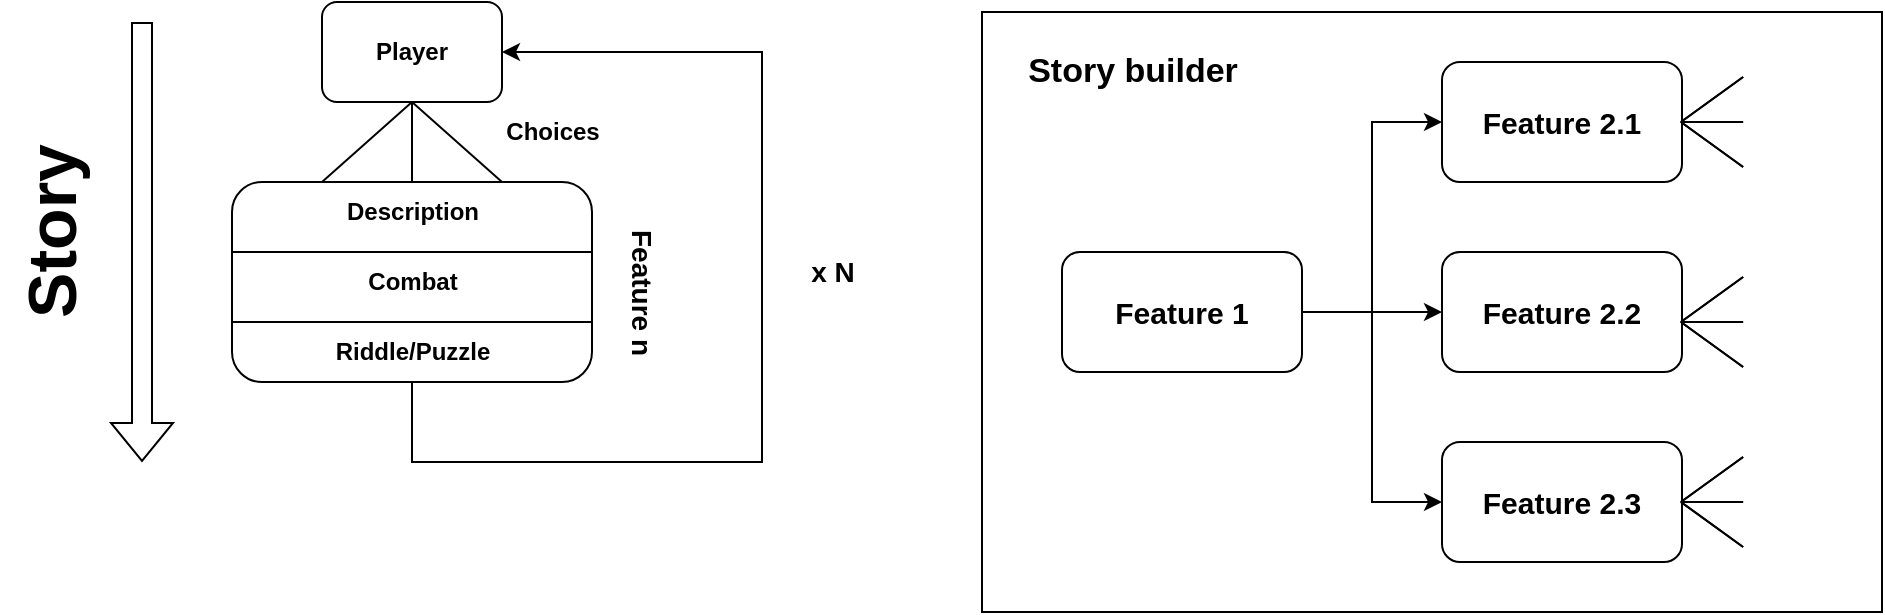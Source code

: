 <mxfile version="21.7.1" type="device">
  <diagram name="Page-1" id="ac07JLPC3SwHZqdtZT05">
    <mxGraphModel dx="1134" dy="663" grid="1" gridSize="10" guides="1" tooltips="1" connect="1" arrows="1" fold="1" page="1" pageScale="1" pageWidth="827" pageHeight="1169" math="0" shadow="0">
      <root>
        <mxCell id="0" />
        <mxCell id="1" parent="0" />
        <mxCell id="E1bleXBWYbin3MfH68Ox-62" value="" style="rounded=0;whiteSpace=wrap;html=1;" vertex="1" parent="1">
          <mxGeometry x="510" y="155" width="450" height="300" as="geometry" />
        </mxCell>
        <mxCell id="E1bleXBWYbin3MfH68Ox-3" value="" style="rounded=1;whiteSpace=wrap;html=1;" vertex="1" parent="1">
          <mxGeometry x="135" y="240" width="180" height="100" as="geometry" />
        </mxCell>
        <mxCell id="E1bleXBWYbin3MfH68Ox-6" value="Riddle/Puzzle" style="text;html=1;align=center;verticalAlign=middle;resizable=0;points=[];autosize=1;strokeColor=none;fillColor=none;fontStyle=1" vertex="1" parent="1">
          <mxGeometry x="175" y="310" width="100" height="30" as="geometry" />
        </mxCell>
        <mxCell id="E1bleXBWYbin3MfH68Ox-20" style="edgeStyle=orthogonalEdgeStyle;rounded=0;orthogonalLoop=1;jettySize=auto;html=1;exitX=0.5;exitY=1;exitDx=0;exitDy=0;entryX=1;entryY=0.5;entryDx=0;entryDy=0;" edge="1" parent="1" source="E1bleXBWYbin3MfH68Ox-3" target="E1bleXBWYbin3MfH68Ox-2">
          <mxGeometry relative="1" as="geometry">
            <Array as="points">
              <mxPoint x="225" y="380" />
              <mxPoint x="400" y="380" />
              <mxPoint x="400" y="175" />
            </Array>
          </mxGeometry>
        </mxCell>
        <mxCell id="E1bleXBWYbin3MfH68Ox-4" value="Description" style="text;html=1;align=center;verticalAlign=middle;resizable=0;points=[];autosize=1;strokeColor=none;fillColor=none;fontStyle=1" vertex="1" parent="1">
          <mxGeometry x="180" y="240" width="90" height="30" as="geometry" />
        </mxCell>
        <mxCell id="E1bleXBWYbin3MfH68Ox-2" value="&lt;b&gt;Player&lt;/b&gt;" style="rounded=1;whiteSpace=wrap;html=1;" vertex="1" parent="1">
          <mxGeometry x="180" y="150" width="90" height="50" as="geometry" />
        </mxCell>
        <mxCell id="E1bleXBWYbin3MfH68Ox-5" value="Combat" style="text;html=1;align=center;verticalAlign=middle;resizable=0;points=[];autosize=1;strokeColor=none;fillColor=none;fontStyle=1" vertex="1" parent="1">
          <mxGeometry x="190" y="275" width="70" height="30" as="geometry" />
        </mxCell>
        <mxCell id="E1bleXBWYbin3MfH68Ox-7" value="" style="endArrow=none;html=1;rounded=0;exitX=0;exitY=0.25;exitDx=0;exitDy=0;entryX=1;entryY=0.25;entryDx=0;entryDy=0;" edge="1" parent="1">
          <mxGeometry width="50" height="50" relative="1" as="geometry">
            <mxPoint x="135" y="275" as="sourcePoint" />
            <mxPoint x="315" y="275" as="targetPoint" />
          </mxGeometry>
        </mxCell>
        <mxCell id="E1bleXBWYbin3MfH68Ox-8" value="" style="endArrow=none;html=1;rounded=0;exitX=0;exitY=0.5;exitDx=0;exitDy=0;entryX=1;entryY=0.5;entryDx=0;entryDy=0;" edge="1" parent="1">
          <mxGeometry width="50" height="50" relative="1" as="geometry">
            <mxPoint x="135" y="310" as="sourcePoint" />
            <mxPoint x="315" y="310" as="targetPoint" />
          </mxGeometry>
        </mxCell>
        <mxCell id="E1bleXBWYbin3MfH68Ox-12" value="" style="endArrow=none;html=1;rounded=0;entryX=0.5;entryY=1;entryDx=0;entryDy=0;exitX=0.25;exitY=0;exitDx=0;exitDy=0;" edge="1" parent="1" source="E1bleXBWYbin3MfH68Ox-3" target="E1bleXBWYbin3MfH68Ox-2">
          <mxGeometry width="50" height="50" relative="1" as="geometry">
            <mxPoint x="340" y="300" as="sourcePoint" />
            <mxPoint x="390" y="250" as="targetPoint" />
          </mxGeometry>
        </mxCell>
        <mxCell id="E1bleXBWYbin3MfH68Ox-15" value="" style="endArrow=none;html=1;rounded=0;exitX=0.5;exitY=0;exitDx=0;exitDy=0;entryX=0.5;entryY=1;entryDx=0;entryDy=0;" edge="1" parent="1" source="E1bleXBWYbin3MfH68Ox-3" target="E1bleXBWYbin3MfH68Ox-2">
          <mxGeometry width="50" height="50" relative="1" as="geometry">
            <mxPoint x="330" y="220" as="sourcePoint" />
            <mxPoint x="390" y="250" as="targetPoint" />
          </mxGeometry>
        </mxCell>
        <mxCell id="E1bleXBWYbin3MfH68Ox-16" value="" style="endArrow=none;html=1;rounded=0;entryX=0.5;entryY=1;entryDx=0;entryDy=0;exitX=0.75;exitY=0;exitDx=0;exitDy=0;" edge="1" parent="1" source="E1bleXBWYbin3MfH68Ox-3" target="E1bleXBWYbin3MfH68Ox-2">
          <mxGeometry width="50" height="50" relative="1" as="geometry">
            <mxPoint x="340" y="300" as="sourcePoint" />
            <mxPoint x="390" y="250" as="targetPoint" />
          </mxGeometry>
        </mxCell>
        <mxCell id="E1bleXBWYbin3MfH68Ox-17" value="Choices" style="text;html=1;align=center;verticalAlign=middle;resizable=0;points=[];autosize=1;strokeColor=none;fillColor=none;fontStyle=1" vertex="1" parent="1">
          <mxGeometry x="260" y="200" width="70" height="30" as="geometry" />
        </mxCell>
        <mxCell id="E1bleXBWYbin3MfH68Ox-29" style="edgeStyle=orthogonalEdgeStyle;rounded=0;orthogonalLoop=1;jettySize=auto;html=1;exitX=1;exitY=0.5;exitDx=0;exitDy=0;entryX=0;entryY=0.5;entryDx=0;entryDy=0;" edge="1" parent="1" source="E1bleXBWYbin3MfH68Ox-18" target="E1bleXBWYbin3MfH68Ox-26">
          <mxGeometry relative="1" as="geometry" />
        </mxCell>
        <mxCell id="E1bleXBWYbin3MfH68Ox-30" style="edgeStyle=orthogonalEdgeStyle;rounded=0;orthogonalLoop=1;jettySize=auto;html=1;exitX=1;exitY=0.5;exitDx=0;exitDy=0;entryX=0;entryY=0.5;entryDx=0;entryDy=0;" edge="1" parent="1" source="E1bleXBWYbin3MfH68Ox-18" target="E1bleXBWYbin3MfH68Ox-27">
          <mxGeometry relative="1" as="geometry" />
        </mxCell>
        <mxCell id="E1bleXBWYbin3MfH68Ox-31" style="edgeStyle=orthogonalEdgeStyle;rounded=0;orthogonalLoop=1;jettySize=auto;html=1;exitX=1;exitY=0.5;exitDx=0;exitDy=0;entryX=0;entryY=0.5;entryDx=0;entryDy=0;" edge="1" parent="1" source="E1bleXBWYbin3MfH68Ox-18" target="E1bleXBWYbin3MfH68Ox-28">
          <mxGeometry relative="1" as="geometry" />
        </mxCell>
        <mxCell id="E1bleXBWYbin3MfH68Ox-18" value="&lt;b&gt;&lt;font style=&quot;font-size: 15px;&quot;&gt;Feature 1&lt;/font&gt;&lt;/b&gt;" style="rounded=1;whiteSpace=wrap;html=1;" vertex="1" parent="1">
          <mxGeometry x="550" y="275" width="120" height="60" as="geometry" />
        </mxCell>
        <mxCell id="E1bleXBWYbin3MfH68Ox-19" value="Feature n" style="text;html=1;align=center;verticalAlign=middle;resizable=0;points=[];autosize=1;strokeColor=none;fillColor=none;fontStyle=1;rotation=90;fontSize=14;" vertex="1" parent="1">
          <mxGeometry x="295" y="280" width="90" height="30" as="geometry" />
        </mxCell>
        <mxCell id="E1bleXBWYbin3MfH68Ox-22" value="x N" style="text;html=1;align=center;verticalAlign=middle;resizable=0;points=[];autosize=1;strokeColor=none;fillColor=none;fontStyle=1;rotation=0;fontSize=14;" vertex="1" parent="1">
          <mxGeometry x="410" y="270" width="50" height="30" as="geometry" />
        </mxCell>
        <mxCell id="E1bleXBWYbin3MfH68Ox-24" value="" style="shape=flexArrow;endArrow=classic;html=1;rounded=0;" edge="1" parent="1">
          <mxGeometry width="50" height="50" relative="1" as="geometry">
            <mxPoint x="90" y="160" as="sourcePoint" />
            <mxPoint x="90" y="380" as="targetPoint" />
          </mxGeometry>
        </mxCell>
        <mxCell id="E1bleXBWYbin3MfH68Ox-25" value="Story" style="text;html=1;align=center;verticalAlign=middle;resizable=0;points=[];autosize=1;strokeColor=none;fillColor=none;fontStyle=1;rotation=-90;fontSize=34;" vertex="1" parent="1">
          <mxGeometry x="-10" y="240" width="110" height="50" as="geometry" />
        </mxCell>
        <mxCell id="E1bleXBWYbin3MfH68Ox-26" value="&lt;b&gt;&lt;font style=&quot;font-size: 15px;&quot;&gt;Feature 2.1&lt;/font&gt;&lt;/b&gt;" style="rounded=1;whiteSpace=wrap;html=1;" vertex="1" parent="1">
          <mxGeometry x="740" y="180" width="120" height="60" as="geometry" />
        </mxCell>
        <mxCell id="E1bleXBWYbin3MfH68Ox-27" value="&lt;b&gt;&lt;font style=&quot;font-size: 15px;&quot;&gt;Feature 2.2&lt;/font&gt;&lt;/b&gt;" style="rounded=1;whiteSpace=wrap;html=1;" vertex="1" parent="1">
          <mxGeometry x="740" y="275" width="120" height="60" as="geometry" />
        </mxCell>
        <mxCell id="E1bleXBWYbin3MfH68Ox-28" value="&lt;b&gt;&lt;font style=&quot;font-size: 15px;&quot;&gt;Feature 2.3&lt;/font&gt;&lt;/b&gt;" style="rounded=1;whiteSpace=wrap;html=1;" vertex="1" parent="1">
          <mxGeometry x="740" y="370" width="120" height="60" as="geometry" />
        </mxCell>
        <mxCell id="E1bleXBWYbin3MfH68Ox-38" value="" style="group;rotation=-90;" vertex="1" connectable="0" parent="1">
          <mxGeometry x="840" y="210" width="70" height="20" as="geometry" />
        </mxCell>
        <mxCell id="E1bleXBWYbin3MfH68Ox-32" value="" style="endArrow=none;html=1;rounded=0;entryX=0.5;entryY=1;entryDx=0;entryDy=0;exitX=0.25;exitY=0;exitDx=0;exitDy=0;" edge="1" parent="E1bleXBWYbin3MfH68Ox-38">
          <mxGeometry width="50" height="50" relative="1" as="geometry">
            <mxPoint x="50.556" y="22.5" as="sourcePoint" />
            <mxPoint x="19.444" as="targetPoint" />
          </mxGeometry>
        </mxCell>
        <mxCell id="E1bleXBWYbin3MfH68Ox-33" value="" style="endArrow=none;html=1;rounded=0;exitX=0.5;exitY=0;exitDx=0;exitDy=0;entryX=0.5;entryY=1;entryDx=0;entryDy=0;" edge="1" parent="E1bleXBWYbin3MfH68Ox-38">
          <mxGeometry width="50" height="50" relative="1" as="geometry">
            <mxPoint x="50.556" as="sourcePoint" />
            <mxPoint x="19.444" as="targetPoint" />
          </mxGeometry>
        </mxCell>
        <mxCell id="E1bleXBWYbin3MfH68Ox-34" value="" style="endArrow=none;html=1;rounded=0;entryX=0.5;entryY=1;entryDx=0;entryDy=0;exitX=0.75;exitY=0;exitDx=0;exitDy=0;" edge="1" parent="E1bleXBWYbin3MfH68Ox-38">
          <mxGeometry width="50" height="50" relative="1" as="geometry">
            <mxPoint x="50.556" y="-22.5" as="sourcePoint" />
            <mxPoint x="19.444" as="targetPoint" />
          </mxGeometry>
        </mxCell>
        <mxCell id="E1bleXBWYbin3MfH68Ox-35" value="" style="endArrow=none;html=1;rounded=0;entryX=0.5;entryY=1;entryDx=0;entryDy=0;exitX=0.25;exitY=0;exitDx=0;exitDy=0;" edge="1" parent="E1bleXBWYbin3MfH68Ox-38">
          <mxGeometry width="50" height="50" relative="1" as="geometry">
            <mxPoint x="50.556" y="22.5" as="sourcePoint" />
            <mxPoint x="19.444" as="targetPoint" />
          </mxGeometry>
        </mxCell>
        <mxCell id="E1bleXBWYbin3MfH68Ox-36" value="" style="endArrow=none;html=1;rounded=0;exitX=0.5;exitY=0;exitDx=0;exitDy=0;entryX=0.5;entryY=1;entryDx=0;entryDy=0;" edge="1" parent="E1bleXBWYbin3MfH68Ox-38">
          <mxGeometry width="50" height="50" relative="1" as="geometry">
            <mxPoint x="50.556" as="sourcePoint" />
            <mxPoint x="19.444" as="targetPoint" />
          </mxGeometry>
        </mxCell>
        <mxCell id="E1bleXBWYbin3MfH68Ox-37" value="" style="endArrow=none;html=1;rounded=0;entryX=0.5;entryY=1;entryDx=0;entryDy=0;exitX=0.75;exitY=0;exitDx=0;exitDy=0;" edge="1" parent="E1bleXBWYbin3MfH68Ox-38">
          <mxGeometry width="50" height="50" relative="1" as="geometry">
            <mxPoint x="50.556" y="-22.5" as="sourcePoint" />
            <mxPoint x="19.444" as="targetPoint" />
          </mxGeometry>
        </mxCell>
        <mxCell id="E1bleXBWYbin3MfH68Ox-46" value="" style="group;rotation=-90;" vertex="1" connectable="0" parent="1">
          <mxGeometry x="840" y="310" width="70" height="20" as="geometry" />
        </mxCell>
        <mxCell id="E1bleXBWYbin3MfH68Ox-47" value="" style="endArrow=none;html=1;rounded=0;entryX=0.5;entryY=1;entryDx=0;entryDy=0;exitX=0.25;exitY=0;exitDx=0;exitDy=0;" edge="1" parent="E1bleXBWYbin3MfH68Ox-46">
          <mxGeometry width="50" height="50" relative="1" as="geometry">
            <mxPoint x="50.556" y="22.5" as="sourcePoint" />
            <mxPoint x="19.444" as="targetPoint" />
          </mxGeometry>
        </mxCell>
        <mxCell id="E1bleXBWYbin3MfH68Ox-48" value="" style="endArrow=none;html=1;rounded=0;exitX=0.5;exitY=0;exitDx=0;exitDy=0;entryX=0.5;entryY=1;entryDx=0;entryDy=0;" edge="1" parent="E1bleXBWYbin3MfH68Ox-46">
          <mxGeometry width="50" height="50" relative="1" as="geometry">
            <mxPoint x="50.556" as="sourcePoint" />
            <mxPoint x="19.444" as="targetPoint" />
          </mxGeometry>
        </mxCell>
        <mxCell id="E1bleXBWYbin3MfH68Ox-49" value="" style="endArrow=none;html=1;rounded=0;entryX=0.5;entryY=1;entryDx=0;entryDy=0;exitX=0.75;exitY=0;exitDx=0;exitDy=0;" edge="1" parent="E1bleXBWYbin3MfH68Ox-46">
          <mxGeometry width="50" height="50" relative="1" as="geometry">
            <mxPoint x="50.556" y="-22.5" as="sourcePoint" />
            <mxPoint x="19.444" as="targetPoint" />
          </mxGeometry>
        </mxCell>
        <mxCell id="E1bleXBWYbin3MfH68Ox-50" value="" style="endArrow=none;html=1;rounded=0;entryX=0.5;entryY=1;entryDx=0;entryDy=0;exitX=0.25;exitY=0;exitDx=0;exitDy=0;" edge="1" parent="E1bleXBWYbin3MfH68Ox-46">
          <mxGeometry width="50" height="50" relative="1" as="geometry">
            <mxPoint x="50.556" y="22.5" as="sourcePoint" />
            <mxPoint x="19.444" as="targetPoint" />
          </mxGeometry>
        </mxCell>
        <mxCell id="E1bleXBWYbin3MfH68Ox-51" value="" style="endArrow=none;html=1;rounded=0;exitX=0.5;exitY=0;exitDx=0;exitDy=0;entryX=0.5;entryY=1;entryDx=0;entryDy=0;" edge="1" parent="E1bleXBWYbin3MfH68Ox-46">
          <mxGeometry width="50" height="50" relative="1" as="geometry">
            <mxPoint x="50.556" as="sourcePoint" />
            <mxPoint x="19.444" as="targetPoint" />
          </mxGeometry>
        </mxCell>
        <mxCell id="E1bleXBWYbin3MfH68Ox-52" value="" style="endArrow=none;html=1;rounded=0;entryX=0.5;entryY=1;entryDx=0;entryDy=0;exitX=0.75;exitY=0;exitDx=0;exitDy=0;" edge="1" parent="E1bleXBWYbin3MfH68Ox-46">
          <mxGeometry width="50" height="50" relative="1" as="geometry">
            <mxPoint x="50.556" y="-22.5" as="sourcePoint" />
            <mxPoint x="19.444" as="targetPoint" />
          </mxGeometry>
        </mxCell>
        <mxCell id="E1bleXBWYbin3MfH68Ox-53" value="" style="group;rotation=-90;" vertex="1" connectable="0" parent="1">
          <mxGeometry x="840" y="400" width="70" height="20" as="geometry" />
        </mxCell>
        <mxCell id="E1bleXBWYbin3MfH68Ox-54" value="" style="endArrow=none;html=1;rounded=0;entryX=0.5;entryY=1;entryDx=0;entryDy=0;exitX=0.25;exitY=0;exitDx=0;exitDy=0;" edge="1" parent="E1bleXBWYbin3MfH68Ox-53">
          <mxGeometry width="50" height="50" relative="1" as="geometry">
            <mxPoint x="50.556" y="22.5" as="sourcePoint" />
            <mxPoint x="19.444" as="targetPoint" />
          </mxGeometry>
        </mxCell>
        <mxCell id="E1bleXBWYbin3MfH68Ox-55" value="" style="endArrow=none;html=1;rounded=0;exitX=0.5;exitY=0;exitDx=0;exitDy=0;entryX=0.5;entryY=1;entryDx=0;entryDy=0;" edge="1" parent="E1bleXBWYbin3MfH68Ox-53">
          <mxGeometry width="50" height="50" relative="1" as="geometry">
            <mxPoint x="50.556" as="sourcePoint" />
            <mxPoint x="19.444" as="targetPoint" />
          </mxGeometry>
        </mxCell>
        <mxCell id="E1bleXBWYbin3MfH68Ox-56" value="" style="endArrow=none;html=1;rounded=0;entryX=0.5;entryY=1;entryDx=0;entryDy=0;exitX=0.75;exitY=0;exitDx=0;exitDy=0;" edge="1" parent="E1bleXBWYbin3MfH68Ox-53">
          <mxGeometry width="50" height="50" relative="1" as="geometry">
            <mxPoint x="50.556" y="-22.5" as="sourcePoint" />
            <mxPoint x="19.444" as="targetPoint" />
          </mxGeometry>
        </mxCell>
        <mxCell id="E1bleXBWYbin3MfH68Ox-57" value="" style="endArrow=none;html=1;rounded=0;entryX=0.5;entryY=1;entryDx=0;entryDy=0;exitX=0.25;exitY=0;exitDx=0;exitDy=0;" edge="1" parent="E1bleXBWYbin3MfH68Ox-53">
          <mxGeometry width="50" height="50" relative="1" as="geometry">
            <mxPoint x="50.556" y="22.5" as="sourcePoint" />
            <mxPoint x="19.444" as="targetPoint" />
          </mxGeometry>
        </mxCell>
        <mxCell id="E1bleXBWYbin3MfH68Ox-58" value="" style="endArrow=none;html=1;rounded=0;exitX=0.5;exitY=0;exitDx=0;exitDy=0;entryX=0.5;entryY=1;entryDx=0;entryDy=0;" edge="1" parent="E1bleXBWYbin3MfH68Ox-53">
          <mxGeometry width="50" height="50" relative="1" as="geometry">
            <mxPoint x="50.556" as="sourcePoint" />
            <mxPoint x="19.444" as="targetPoint" />
          </mxGeometry>
        </mxCell>
        <mxCell id="E1bleXBWYbin3MfH68Ox-59" value="" style="endArrow=none;html=1;rounded=0;entryX=0.5;entryY=1;entryDx=0;entryDy=0;exitX=0.75;exitY=0;exitDx=0;exitDy=0;" edge="1" parent="E1bleXBWYbin3MfH68Ox-53">
          <mxGeometry width="50" height="50" relative="1" as="geometry">
            <mxPoint x="50.556" y="-22.5" as="sourcePoint" />
            <mxPoint x="19.444" as="targetPoint" />
          </mxGeometry>
        </mxCell>
        <mxCell id="E1bleXBWYbin3MfH68Ox-63" value="Story builder" style="text;html=1;align=center;verticalAlign=middle;resizable=0;points=[];autosize=1;strokeColor=none;fillColor=none;fontSize=17;fontStyle=1" vertex="1" parent="1">
          <mxGeometry x="520" y="170" width="130" height="30" as="geometry" />
        </mxCell>
      </root>
    </mxGraphModel>
  </diagram>
</mxfile>
